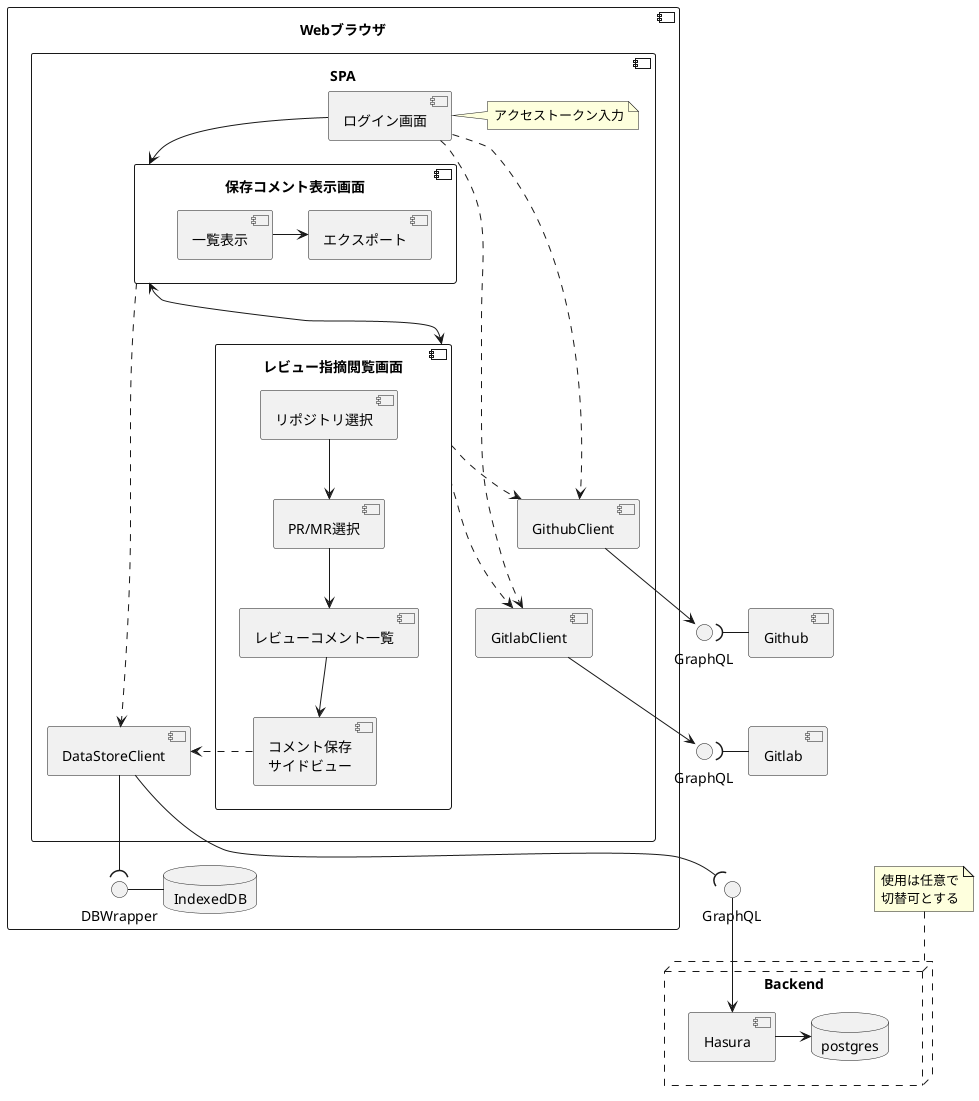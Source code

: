 @startuml

component Webブラウザ as Frontend {

    component SPA {
        component ログイン画面 as loginView
        note right
            アクセストークン入力
        end note

        component 保存コメント表示画面 as StockedCommentView {
            component 一覧表示 as listView
            component エクスポート as exporter
            listView -> exporter
        }

        component レビュー指摘閲覧画面 as GitView {
            component リポジトリ選択 as repositoryView
            component "PR/MR選択" as prmrView
            component レビューコメント一覧 as commentView

            component sideView [コメント保存
            サイドビュー]
        }

        component GithubClient
        component GitlabClient

        loginView ..> GithubClient
        loginView ..> GitlabClient

        loginView --> StockedCommentView
        StockedCommentView <---> GitView
        repositoryView --> prmrView
        prmrView --> commentView
        commentView --> sideView

        GitView ..> GithubClient
        GitView ...> GitlabClient

        component DataStoreClient
        StockedCommentView .> DataStoreClient
        sideView .> DataStoreClient
    }

    interface DBWrapper
    database IndexedDB
    DBWrapper - IndexedDB
}

node Backend #line.dashed; {
    component Hasura
    database postgres

    Hasura -> postgres
}
note top of Backend
使用は任意で
切替可とする
end note
interface GraphQL as MyGraphQL
MyGraphQL --> Hasura

component Github
interface GraphQL as GithubGraphQL
GithubGraphQL )- Github

component Gitlab
interface GraphQL as GitlabGraphQL
GitlabGraphQL )- Gitlab


GithubClient --> GithubGraphQL
GitlabClient --> GitlabGraphQL
DataStoreClient --( DBWrapper
DataStoreClient --( MyGraphQL
@enduml